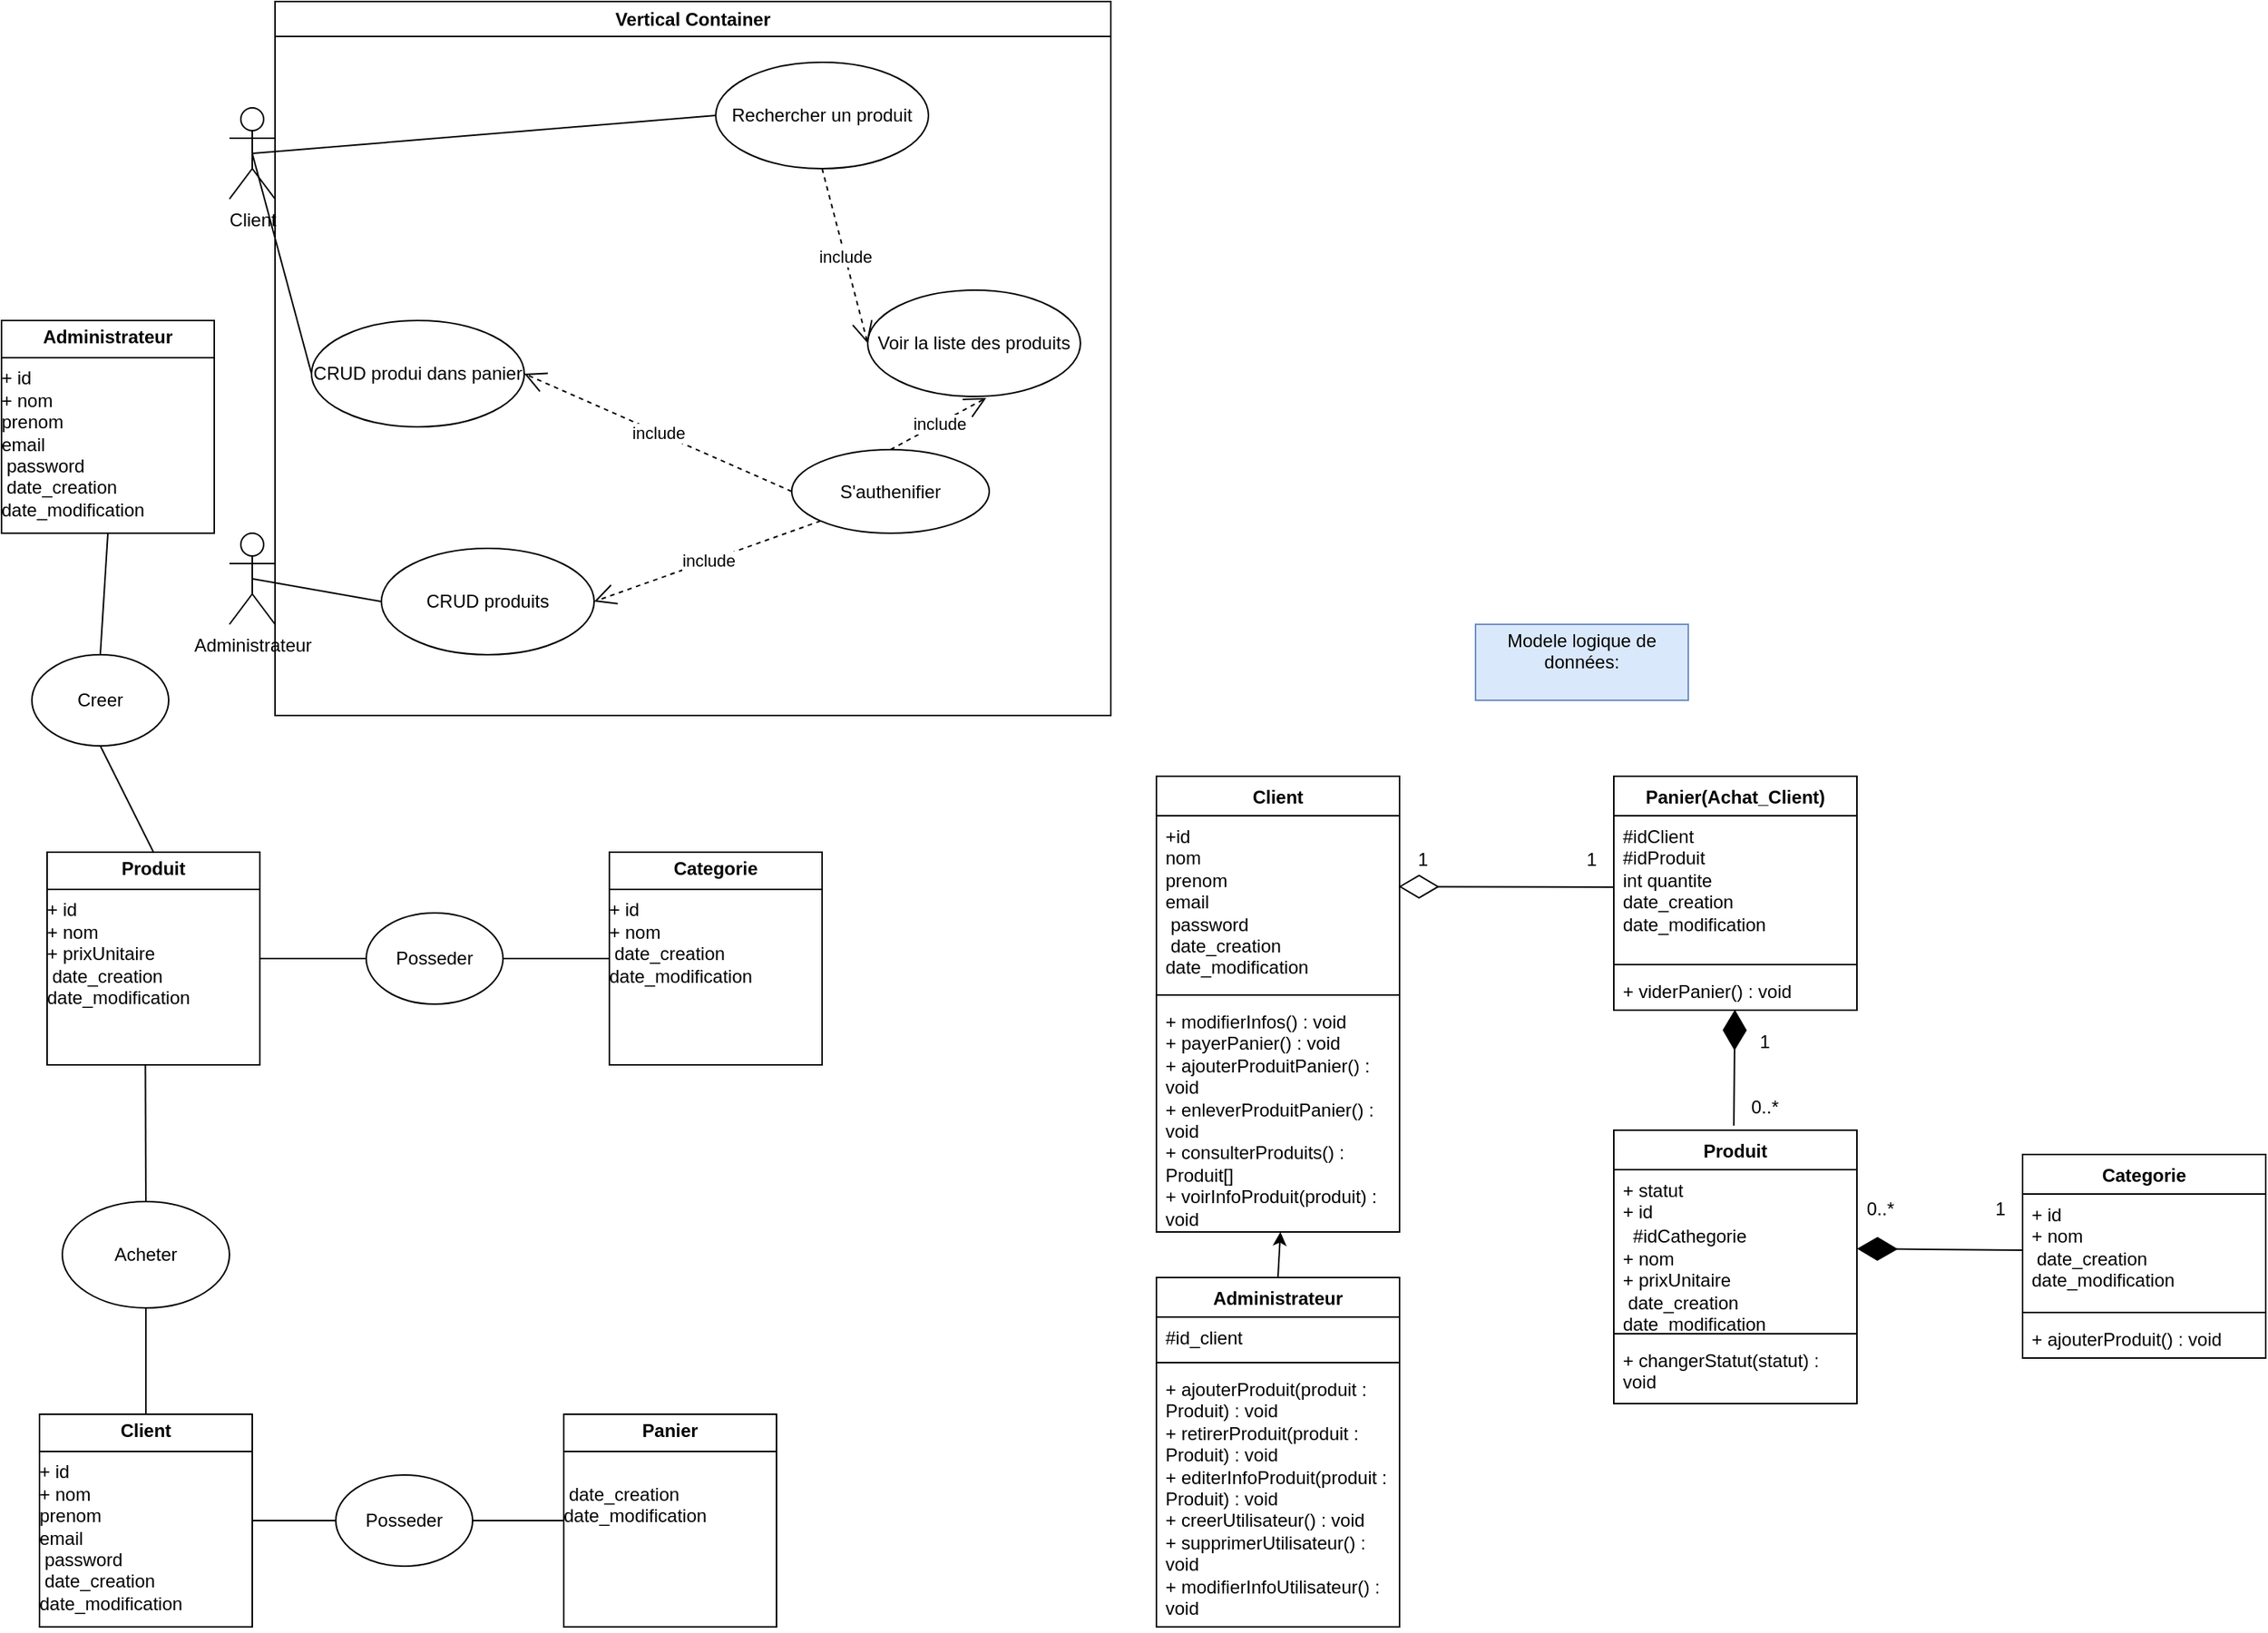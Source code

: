 <mxfile version="24.9.1">
  <diagram name="Page-1" id="p0Ozb_3DRXxr_G7Ml8Eo">
    <mxGraphModel dx="825" dy="517" grid="1" gridSize="10" guides="1" tooltips="1" connect="1" arrows="1" fold="1" page="1" pageScale="1" pageWidth="827" pageHeight="1169" math="0" shadow="0">
      <root>
        <mxCell id="0" />
        <mxCell id="1" parent="0" />
        <mxCell id="y1HGAoa-3OCoPwlX9LuE-11" value="Vertical Container" style="swimlane;whiteSpace=wrap;html=1;" parent="1" vertex="1">
          <mxGeometry x="200" y="30" width="550" height="470" as="geometry" />
        </mxCell>
        <mxCell id="y1HGAoa-3OCoPwlX9LuE-14" value="CRUD produi dans panier" style="ellipse;whiteSpace=wrap;html=1;" parent="y1HGAoa-3OCoPwlX9LuE-11" vertex="1">
          <mxGeometry x="24" y="210" width="140" height="70" as="geometry" />
        </mxCell>
        <mxCell id="y1HGAoa-3OCoPwlX9LuE-15" value="CRUD produits" style="ellipse;whiteSpace=wrap;html=1;" parent="y1HGAoa-3OCoPwlX9LuE-11" vertex="1">
          <mxGeometry x="70" y="360" width="140" height="70" as="geometry" />
        </mxCell>
        <mxCell id="y1HGAoa-3OCoPwlX9LuE-16" value="S&#39;authenifier" style="ellipse;whiteSpace=wrap;html=1;" parent="y1HGAoa-3OCoPwlX9LuE-11" vertex="1">
          <mxGeometry x="340" y="295" width="130" height="55" as="geometry" />
        </mxCell>
        <mxCell id="y1HGAoa-3OCoPwlX9LuE-17" value="Voir la liste des produits" style="ellipse;whiteSpace=wrap;html=1;" parent="y1HGAoa-3OCoPwlX9LuE-11" vertex="1">
          <mxGeometry x="390" y="190" width="140" height="70" as="geometry" />
        </mxCell>
        <mxCell id="y1HGAoa-3OCoPwlX9LuE-23" value="Rechercher un produit" style="ellipse;whiteSpace=wrap;html=1;" parent="y1HGAoa-3OCoPwlX9LuE-11" vertex="1">
          <mxGeometry x="290" y="40" width="140" height="70" as="geometry" />
        </mxCell>
        <mxCell id="y1HGAoa-3OCoPwlX9LuE-27" value="include" style="endArrow=open;endSize=12;dashed=1;html=1;rounded=0;entryX=1;entryY=0.5;entryDx=0;entryDy=0;exitX=0;exitY=0.5;exitDx=0;exitDy=0;" parent="y1HGAoa-3OCoPwlX9LuE-11" source="y1HGAoa-3OCoPwlX9LuE-16" target="y1HGAoa-3OCoPwlX9LuE-14" edge="1">
          <mxGeometry width="160" relative="1" as="geometry">
            <mxPoint x="210" y="330" as="sourcePoint" />
            <mxPoint x="-10" y="230" as="targetPoint" />
          </mxGeometry>
        </mxCell>
        <mxCell id="y1HGAoa-3OCoPwlX9LuE-29" value="include" style="endArrow=open;endSize=12;dashed=1;html=1;rounded=0;exitX=0;exitY=1;exitDx=0;exitDy=0;entryX=1;entryY=0.5;entryDx=0;entryDy=0;" parent="y1HGAoa-3OCoPwlX9LuE-11" source="y1HGAoa-3OCoPwlX9LuE-16" target="y1HGAoa-3OCoPwlX9LuE-15" edge="1">
          <mxGeometry width="160" relative="1" as="geometry">
            <mxPoint x="-140" y="470" as="sourcePoint" />
            <mxPoint x="340" y="430" as="targetPoint" />
          </mxGeometry>
        </mxCell>
        <mxCell id="y1HGAoa-3OCoPwlX9LuE-30" value="include" style="endArrow=open;endSize=12;dashed=1;html=1;rounded=0;entryX=0.557;entryY=1.014;entryDx=0;entryDy=0;exitX=0.5;exitY=0;exitDx=0;exitDy=0;entryPerimeter=0;" parent="y1HGAoa-3OCoPwlX9LuE-11" source="y1HGAoa-3OCoPwlX9LuE-16" target="y1HGAoa-3OCoPwlX9LuE-17" edge="1">
          <mxGeometry width="160" relative="1" as="geometry">
            <mxPoint x="346" y="268" as="sourcePoint" />
            <mxPoint x="170" y="190" as="targetPoint" />
          </mxGeometry>
        </mxCell>
        <mxCell id="y1HGAoa-3OCoPwlX9LuE-31" value="include" style="endArrow=open;endSize=12;dashed=1;html=1;rounded=0;entryX=0;entryY=0.5;entryDx=0;entryDy=0;exitX=0.5;exitY=1;exitDx=0;exitDy=0;" parent="y1HGAoa-3OCoPwlX9LuE-11" source="y1HGAoa-3OCoPwlX9LuE-23" target="y1HGAoa-3OCoPwlX9LuE-17" edge="1">
          <mxGeometry width="160" relative="1" as="geometry">
            <mxPoint x="326" y="208" as="sourcePoint" />
            <mxPoint x="150" y="130" as="targetPoint" />
          </mxGeometry>
        </mxCell>
        <mxCell id="y1HGAoa-3OCoPwlX9LuE-12" value="Client" style="shape=umlActor;verticalLabelPosition=bottom;verticalAlign=top;html=1;outlineConnect=0;" parent="1" vertex="1">
          <mxGeometry x="170" y="100" width="30" height="60" as="geometry" />
        </mxCell>
        <mxCell id="y1HGAoa-3OCoPwlX9LuE-13" value="Administrateur" style="shape=umlActor;verticalLabelPosition=bottom;verticalAlign=top;html=1;outlineConnect=0;" parent="1" vertex="1">
          <mxGeometry x="170" y="380" width="30" height="60" as="geometry" />
        </mxCell>
        <mxCell id="y1HGAoa-3OCoPwlX9LuE-24" value="" style="endArrow=none;html=1;rounded=0;entryX=0.5;entryY=0.5;entryDx=0;entryDy=0;entryPerimeter=0;exitX=0;exitY=0.5;exitDx=0;exitDy=0;" parent="1" source="y1HGAoa-3OCoPwlX9LuE-14" target="y1HGAoa-3OCoPwlX9LuE-12" edge="1">
          <mxGeometry width="50" height="50" relative="1" as="geometry">
            <mxPoint x="100" y="330" as="sourcePoint" />
            <mxPoint x="150" y="280" as="targetPoint" />
          </mxGeometry>
        </mxCell>
        <mxCell id="y1HGAoa-3OCoPwlX9LuE-25" value="" style="endArrow=none;html=1;rounded=0;entryX=0;entryY=0.5;entryDx=0;entryDy=0;exitX=0.5;exitY=0.5;exitDx=0;exitDy=0;exitPerimeter=0;" parent="1" source="y1HGAoa-3OCoPwlX9LuE-13" target="y1HGAoa-3OCoPwlX9LuE-15" edge="1">
          <mxGeometry width="50" height="50" relative="1" as="geometry">
            <mxPoint x="110" y="340" as="sourcePoint" />
            <mxPoint x="160" y="290" as="targetPoint" />
          </mxGeometry>
        </mxCell>
        <mxCell id="y1HGAoa-3OCoPwlX9LuE-26" value="" style="endArrow=none;html=1;rounded=0;entryX=0;entryY=0.5;entryDx=0;entryDy=0;exitX=0.5;exitY=0.5;exitDx=0;exitDy=0;exitPerimeter=0;" parent="1" source="y1HGAoa-3OCoPwlX9LuE-12" target="y1HGAoa-3OCoPwlX9LuE-23" edge="1">
          <mxGeometry width="50" height="50" relative="1" as="geometry">
            <mxPoint x="80" y="320" as="sourcePoint" />
            <mxPoint x="130" y="270" as="targetPoint" />
          </mxGeometry>
        </mxCell>
        <mxCell id="y1HGAoa-3OCoPwlX9LuE-32" value="&lt;p style=&quot;margin:0px;margin-top:4px;text-align:center;&quot;&gt;&lt;b&gt;Produit&lt;/b&gt;&lt;/p&gt;&lt;hr size=&quot;1&quot; style=&quot;border-style:solid;&quot;&gt;&lt;div style=&quot;height:2px;&quot;&gt;+ id&lt;br&gt;+ nom&lt;br&gt;+ prixUnitaire&lt;br&gt;&amp;nbsp;date_creation&lt;br&gt;date_modification&lt;/div&gt;" style="verticalAlign=top;align=left;overflow=fill;html=1;whiteSpace=wrap;" parent="1" vertex="1">
          <mxGeometry x="50" y="590" width="140" height="140" as="geometry" />
        </mxCell>
        <mxCell id="y1HGAoa-3OCoPwlX9LuE-33" value="&lt;p style=&quot;margin:0px;margin-top:4px;text-align:center;&quot;&gt;&lt;b&gt;Administrateur&lt;/b&gt;&lt;/p&gt;&lt;hr size=&quot;1&quot; style=&quot;border-style:solid;&quot;&gt;&lt;div style=&quot;height:2px;&quot;&gt;+ id&lt;br&gt;+ nom&lt;br&gt;prenom&lt;br&gt;email&lt;br&gt;&amp;nbsp;password&lt;br&gt;&amp;nbsp;date_creation&lt;br&gt;date_modification&lt;/div&gt;" style="verticalAlign=top;align=left;overflow=fill;html=1;whiteSpace=wrap;" parent="1" vertex="1">
          <mxGeometry x="20" y="240" width="140" height="140" as="geometry" />
        </mxCell>
        <mxCell id="y1HGAoa-3OCoPwlX9LuE-34" value="&lt;p style=&quot;margin:0px;margin-top:4px;text-align:center;&quot;&gt;&lt;b&gt;Client&lt;/b&gt;&lt;/p&gt;&lt;hr size=&quot;1&quot; style=&quot;border-style:solid;&quot;&gt;&lt;div style=&quot;height:2px;&quot;&gt;+ id&lt;br&gt;+ nom&lt;br&gt;prenom&lt;br&gt;email&lt;br&gt;&amp;nbsp;password&lt;br&gt;&amp;nbsp;date_creation&lt;br&gt;date_modification&lt;/div&gt;" style="verticalAlign=top;align=left;overflow=fill;html=1;whiteSpace=wrap;" parent="1" vertex="1">
          <mxGeometry x="45" y="960" width="140" height="140" as="geometry" />
        </mxCell>
        <mxCell id="y1HGAoa-3OCoPwlX9LuE-35" value="&lt;p style=&quot;margin:0px;margin-top:4px;text-align:center;&quot;&gt;&lt;b&gt;Panier&lt;/b&gt;&lt;/p&gt;&lt;hr size=&quot;1&quot; style=&quot;border-style:solid;&quot;&gt;&lt;div style=&quot;height:2px;&quot;&gt;&lt;br&gt;&amp;nbsp;date_creation&lt;br&gt;date_modification&lt;/div&gt;" style="verticalAlign=top;align=left;overflow=fill;html=1;whiteSpace=wrap;" parent="1" vertex="1">
          <mxGeometry x="390" y="960" width="140" height="140" as="geometry" />
        </mxCell>
        <mxCell id="y1HGAoa-3OCoPwlX9LuE-36" value="&lt;p style=&quot;margin:0px;margin-top:4px;text-align:center;&quot;&gt;&lt;b&gt;Categorie&lt;/b&gt;&lt;/p&gt;&lt;hr size=&quot;1&quot; style=&quot;border-style:solid;&quot;&gt;&lt;div style=&quot;height:2px;&quot;&gt;+ id&lt;br&gt;+ nom&lt;br&gt;&amp;nbsp;date_creation&lt;br&gt;date_modification&lt;/div&gt;" style="verticalAlign=top;align=left;overflow=fill;html=1;whiteSpace=wrap;" parent="1" vertex="1">
          <mxGeometry x="420" y="590" width="140" height="140" as="geometry" />
        </mxCell>
        <mxCell id="y1HGAoa-3OCoPwlX9LuE-37" value="Acheter" style="ellipse;whiteSpace=wrap;html=1;" parent="1" vertex="1">
          <mxGeometry x="60" y="820" width="110" height="70" as="geometry" />
        </mxCell>
        <mxCell id="y1HGAoa-3OCoPwlX9LuE-38" value="" style="endArrow=none;html=1;rounded=0;entryX=0.5;entryY=1;entryDx=0;entryDy=0;exitX=0.5;exitY=0;exitDx=0;exitDy=0;" parent="1" source="y1HGAoa-3OCoPwlX9LuE-34" target="y1HGAoa-3OCoPwlX9LuE-37" edge="1">
          <mxGeometry width="50" height="50" relative="1" as="geometry">
            <mxPoint x="80" y="980" as="sourcePoint" />
            <mxPoint x="130" y="930" as="targetPoint" />
          </mxGeometry>
        </mxCell>
        <mxCell id="y1HGAoa-3OCoPwlX9LuE-39" value="" style="endArrow=none;html=1;rounded=0;entryX=0.462;entryY=1.001;entryDx=0;entryDy=0;entryPerimeter=0;exitX=0.5;exitY=0;exitDx=0;exitDy=0;" parent="1" source="y1HGAoa-3OCoPwlX9LuE-37" target="y1HGAoa-3OCoPwlX9LuE-32" edge="1">
          <mxGeometry width="50" height="50" relative="1" as="geometry">
            <mxPoint x="60" y="800" as="sourcePoint" />
            <mxPoint x="110" y="750" as="targetPoint" />
          </mxGeometry>
        </mxCell>
        <mxCell id="y1HGAoa-3OCoPwlX9LuE-40" value="Posseder" style="ellipse;whiteSpace=wrap;html=1;" parent="1" vertex="1">
          <mxGeometry x="260" y="630" width="90" height="60" as="geometry" />
        </mxCell>
        <mxCell id="y1HGAoa-3OCoPwlX9LuE-41" value="" style="endArrow=none;html=1;rounded=0;entryX=1;entryY=0.5;entryDx=0;entryDy=0;exitX=0;exitY=0.5;exitDx=0;exitDy=0;" parent="1" source="y1HGAoa-3OCoPwlX9LuE-40" target="y1HGAoa-3OCoPwlX9LuE-32" edge="1">
          <mxGeometry width="50" height="50" relative="1" as="geometry">
            <mxPoint x="240" y="820" as="sourcePoint" />
            <mxPoint x="240" y="730" as="targetPoint" />
          </mxGeometry>
        </mxCell>
        <mxCell id="y1HGAoa-3OCoPwlX9LuE-42" value="" style="endArrow=none;html=1;rounded=0;entryX=0;entryY=0.5;entryDx=0;entryDy=0;exitX=1;exitY=0.5;exitDx=0;exitDy=0;" parent="1" source="y1HGAoa-3OCoPwlX9LuE-40" target="y1HGAoa-3OCoPwlX9LuE-36" edge="1">
          <mxGeometry width="50" height="50" relative="1" as="geometry">
            <mxPoint x="440" y="780" as="sourcePoint" />
            <mxPoint x="370" y="780" as="targetPoint" />
          </mxGeometry>
        </mxCell>
        <mxCell id="y1HGAoa-3OCoPwlX9LuE-43" value="Posseder" style="ellipse;whiteSpace=wrap;html=1;" parent="1" vertex="1">
          <mxGeometry x="240" y="1000" width="90" height="60" as="geometry" />
        </mxCell>
        <mxCell id="y1HGAoa-3OCoPwlX9LuE-45" value="" style="endArrow=none;html=1;rounded=0;exitX=0;exitY=0.5;exitDx=0;exitDy=0;entryX=1;entryY=0.5;entryDx=0;entryDy=0;" parent="1" source="y1HGAoa-3OCoPwlX9LuE-43" target="y1HGAoa-3OCoPwlX9LuE-34" edge="1">
          <mxGeometry width="50" height="50" relative="1" as="geometry">
            <mxPoint x="240" y="1010" as="sourcePoint" />
            <mxPoint x="290" y="960" as="targetPoint" />
          </mxGeometry>
        </mxCell>
        <mxCell id="y1HGAoa-3OCoPwlX9LuE-46" value="" style="endArrow=none;html=1;rounded=0;exitX=0;exitY=0.5;exitDx=0;exitDy=0;entryX=1;entryY=0.5;entryDx=0;entryDy=0;" parent="1" source="y1HGAoa-3OCoPwlX9LuE-35" target="y1HGAoa-3OCoPwlX9LuE-43" edge="1">
          <mxGeometry width="50" height="50" relative="1" as="geometry">
            <mxPoint x="365" y="1110" as="sourcePoint" />
            <mxPoint x="310" y="1110" as="targetPoint" />
          </mxGeometry>
        </mxCell>
        <mxCell id="y1HGAoa-3OCoPwlX9LuE-47" value="Creer" style="ellipse;whiteSpace=wrap;html=1;" parent="1" vertex="1">
          <mxGeometry x="40" y="460" width="90" height="60" as="geometry" />
        </mxCell>
        <mxCell id="y1HGAoa-3OCoPwlX9LuE-48" value="" style="endArrow=none;html=1;rounded=0;entryX=0.5;entryY=1;entryDx=0;entryDy=0;exitX=0.5;exitY=0;exitDx=0;exitDy=0;" parent="1" source="y1HGAoa-3OCoPwlX9LuE-32" target="y1HGAoa-3OCoPwlX9LuE-47" edge="1">
          <mxGeometry width="50" height="50" relative="1" as="geometry">
            <mxPoint x="-10" y="590" as="sourcePoint" />
            <mxPoint x="40" y="540" as="targetPoint" />
          </mxGeometry>
        </mxCell>
        <mxCell id="y1HGAoa-3OCoPwlX9LuE-49" value="" style="endArrow=none;html=1;rounded=0;entryX=0.5;entryY=1;entryDx=0;entryDy=0;exitX=0.5;exitY=0;exitDx=0;exitDy=0;" parent="1" source="y1HGAoa-3OCoPwlX9LuE-47" target="y1HGAoa-3OCoPwlX9LuE-33" edge="1">
          <mxGeometry width="50" height="50" relative="1" as="geometry">
            <mxPoint x="40" y="460" as="sourcePoint" />
            <mxPoint x="5" y="390" as="targetPoint" />
          </mxGeometry>
        </mxCell>
        <mxCell id="y1HGAoa-3OCoPwlX9LuE-54" value="Modele logique de données:&lt;div&gt;&lt;br&gt;&lt;/div&gt;" style="text;html=1;align=center;verticalAlign=middle;whiteSpace=wrap;rounded=0;fillColor=#dae8fc;strokeColor=#6c8ebf;" parent="1" vertex="1">
          <mxGeometry x="990" y="440" width="140" height="50" as="geometry" />
        </mxCell>
        <mxCell id="sNrh_66H2Kv-5NPLI54a-1" value="Administrateur" style="swimlane;fontStyle=1;align=center;verticalAlign=top;childLayout=stackLayout;horizontal=1;startSize=26;horizontalStack=0;resizeParent=1;resizeParentMax=0;resizeLast=0;collapsible=1;marginBottom=0;whiteSpace=wrap;html=1;" vertex="1" parent="1">
          <mxGeometry x="780" y="870" width="160" height="230" as="geometry" />
        </mxCell>
        <mxCell id="sNrh_66H2Kv-5NPLI54a-2" value="#id_client" style="text;strokeColor=none;fillColor=none;align=left;verticalAlign=top;spacingLeft=4;spacingRight=4;overflow=hidden;rotatable=0;points=[[0,0.5],[1,0.5]];portConstraint=eastwest;whiteSpace=wrap;html=1;" vertex="1" parent="sNrh_66H2Kv-5NPLI54a-1">
          <mxGeometry y="26" width="160" height="26" as="geometry" />
        </mxCell>
        <mxCell id="sNrh_66H2Kv-5NPLI54a-3" value="" style="line;strokeWidth=1;fillColor=none;align=left;verticalAlign=middle;spacingTop=-1;spacingLeft=3;spacingRight=3;rotatable=0;labelPosition=right;points=[];portConstraint=eastwest;strokeColor=inherit;" vertex="1" parent="sNrh_66H2Kv-5NPLI54a-1">
          <mxGeometry y="52" width="160" height="8" as="geometry" />
        </mxCell>
        <mxCell id="sNrh_66H2Kv-5NPLI54a-4" value="+ ajouterProduit(produit : Produit) : void&lt;div&gt;+ retirerProduit(produit : Produit) : void&lt;/div&gt;&lt;div&gt;+ editerInfoProduit(produit : Produit) : void&lt;/div&gt;&lt;div&gt;+ creerUtilisateur() : void&lt;/div&gt;&lt;div&gt;+ supprimerUtilisateur() : void&lt;/div&gt;&lt;div&gt;+ modifierInfoUtilisateur() : void&lt;br&gt;&lt;div&gt;&lt;br&gt;&lt;div&gt;&lt;br&gt;&lt;/div&gt;&lt;/div&gt;&lt;/div&gt;" style="text;strokeColor=none;fillColor=none;align=left;verticalAlign=top;spacingLeft=4;spacingRight=4;overflow=hidden;rotatable=0;points=[[0,0.5],[1,0.5]];portConstraint=eastwest;whiteSpace=wrap;html=1;" vertex="1" parent="sNrh_66H2Kv-5NPLI54a-1">
          <mxGeometry y="60" width="160" height="170" as="geometry" />
        </mxCell>
        <mxCell id="sNrh_66H2Kv-5NPLI54a-11" value="Client&lt;div&gt;&lt;br&gt;&lt;/div&gt;" style="swimlane;fontStyle=1;align=center;verticalAlign=top;childLayout=stackLayout;horizontal=1;startSize=26;horizontalStack=0;resizeParent=1;resizeParentMax=0;resizeLast=0;collapsible=1;marginBottom=0;whiteSpace=wrap;html=1;" vertex="1" parent="1">
          <mxGeometry x="780" y="540" width="160" height="300" as="geometry" />
        </mxCell>
        <mxCell id="sNrh_66H2Kv-5NPLI54a-12" value="+id&lt;br&gt;nom&lt;br&gt;prenom&lt;br&gt;email&lt;br&gt;&amp;nbsp;password&lt;br&gt;&amp;nbsp;date_creation&lt;br&gt;date_modification&lt;div&gt;&lt;br&gt;&lt;/div&gt;" style="text;strokeColor=none;fillColor=none;align=left;verticalAlign=top;spacingLeft=4;spacingRight=4;overflow=hidden;rotatable=0;points=[[0,0.5],[1,0.5]];portConstraint=eastwest;whiteSpace=wrap;html=1;" vertex="1" parent="sNrh_66H2Kv-5NPLI54a-11">
          <mxGeometry y="26" width="160" height="114" as="geometry" />
        </mxCell>
        <mxCell id="sNrh_66H2Kv-5NPLI54a-13" value="" style="line;strokeWidth=1;fillColor=none;align=left;verticalAlign=middle;spacingTop=-1;spacingLeft=3;spacingRight=3;rotatable=0;labelPosition=right;points=[];portConstraint=eastwest;strokeColor=inherit;" vertex="1" parent="sNrh_66H2Kv-5NPLI54a-11">
          <mxGeometry y="140" width="160" height="8" as="geometry" />
        </mxCell>
        <mxCell id="sNrh_66H2Kv-5NPLI54a-14" value="+ modifierInfos() : void&lt;div&gt;+ payerPanier() : void&lt;/div&gt;&lt;div&gt;+ ajouterProduitPanier() : void&lt;/div&gt;&lt;div&gt;+ enleverProduitPanier() : void&lt;/div&gt;&lt;div&gt;+ consulterProduits() : Produit[]&lt;/div&gt;&lt;div&gt;+ voirInfoProduit(produit) : void&lt;/div&gt;" style="text;strokeColor=none;fillColor=none;align=left;verticalAlign=top;spacingLeft=4;spacingRight=4;overflow=hidden;rotatable=0;points=[[0,0.5],[1,0.5]];portConstraint=eastwest;whiteSpace=wrap;html=1;" vertex="1" parent="sNrh_66H2Kv-5NPLI54a-11">
          <mxGeometry y="148" width="160" height="152" as="geometry" />
        </mxCell>
        <mxCell id="sNrh_66H2Kv-5NPLI54a-15" value="Categorie" style="swimlane;fontStyle=1;align=center;verticalAlign=top;childLayout=stackLayout;horizontal=1;startSize=26;horizontalStack=0;resizeParent=1;resizeParentMax=0;resizeLast=0;collapsible=1;marginBottom=0;whiteSpace=wrap;html=1;" vertex="1" parent="1">
          <mxGeometry x="1350" y="789" width="160" height="134" as="geometry" />
        </mxCell>
        <mxCell id="sNrh_66H2Kv-5NPLI54a-16" value="+ id&lt;br&gt;+ nom&lt;br&gt;&amp;nbsp;date_creation&lt;br&gt;date_modification" style="text;strokeColor=none;fillColor=none;align=left;verticalAlign=top;spacingLeft=4;spacingRight=4;overflow=hidden;rotatable=0;points=[[0,0.5],[1,0.5]];portConstraint=eastwest;whiteSpace=wrap;html=1;" vertex="1" parent="sNrh_66H2Kv-5NPLI54a-15">
          <mxGeometry y="26" width="160" height="74" as="geometry" />
        </mxCell>
        <mxCell id="sNrh_66H2Kv-5NPLI54a-17" value="" style="line;strokeWidth=1;fillColor=none;align=left;verticalAlign=middle;spacingTop=-1;spacingLeft=3;spacingRight=3;rotatable=0;labelPosition=right;points=[];portConstraint=eastwest;strokeColor=inherit;" vertex="1" parent="sNrh_66H2Kv-5NPLI54a-15">
          <mxGeometry y="100" width="160" height="8" as="geometry" />
        </mxCell>
        <mxCell id="sNrh_66H2Kv-5NPLI54a-18" value="+ ajouterProduit() : void" style="text;strokeColor=none;fillColor=none;align=left;verticalAlign=top;spacingLeft=4;spacingRight=4;overflow=hidden;rotatable=0;points=[[0,0.5],[1,0.5]];portConstraint=eastwest;whiteSpace=wrap;html=1;" vertex="1" parent="sNrh_66H2Kv-5NPLI54a-15">
          <mxGeometry y="108" width="160" height="26" as="geometry" />
        </mxCell>
        <mxCell id="sNrh_66H2Kv-5NPLI54a-19" value="Panier(Achat_Client)" style="swimlane;fontStyle=1;align=center;verticalAlign=top;childLayout=stackLayout;horizontal=1;startSize=26;horizontalStack=0;resizeParent=1;resizeParentMax=0;resizeLast=0;collapsible=1;marginBottom=0;whiteSpace=wrap;html=1;" vertex="1" parent="1">
          <mxGeometry x="1081" y="540" width="160" height="154" as="geometry" />
        </mxCell>
        <mxCell id="sNrh_66H2Kv-5NPLI54a-20" value="&lt;div&gt;#idClient&lt;/div&gt;&lt;div&gt;#idProduit&lt;br&gt;int quantite&lt;/div&gt;date_creation&lt;br&gt;date_modification" style="text;strokeColor=none;fillColor=none;align=left;verticalAlign=top;spacingLeft=4;spacingRight=4;overflow=hidden;rotatable=0;points=[[0,0.5],[1,0.5]];portConstraint=eastwest;whiteSpace=wrap;html=1;" vertex="1" parent="sNrh_66H2Kv-5NPLI54a-19">
          <mxGeometry y="26" width="160" height="94" as="geometry" />
        </mxCell>
        <mxCell id="sNrh_66H2Kv-5NPLI54a-21" value="" style="line;strokeWidth=1;fillColor=none;align=left;verticalAlign=middle;spacingTop=-1;spacingLeft=3;spacingRight=3;rotatable=0;labelPosition=right;points=[];portConstraint=eastwest;strokeColor=inherit;" vertex="1" parent="sNrh_66H2Kv-5NPLI54a-19">
          <mxGeometry y="120" width="160" height="8" as="geometry" />
        </mxCell>
        <mxCell id="sNrh_66H2Kv-5NPLI54a-22" value="+ viderPanier() : void" style="text;strokeColor=none;fillColor=none;align=left;verticalAlign=top;spacingLeft=4;spacingRight=4;overflow=hidden;rotatable=0;points=[[0,0.5],[1,0.5]];portConstraint=eastwest;whiteSpace=wrap;html=1;" vertex="1" parent="sNrh_66H2Kv-5NPLI54a-19">
          <mxGeometry y="128" width="160" height="26" as="geometry" />
        </mxCell>
        <mxCell id="sNrh_66H2Kv-5NPLI54a-23" value="Produit" style="swimlane;fontStyle=1;align=center;verticalAlign=top;childLayout=stackLayout;horizontal=1;startSize=26;horizontalStack=0;resizeParent=1;resizeParentMax=0;resizeLast=0;collapsible=1;marginBottom=0;whiteSpace=wrap;html=1;" vertex="1" parent="1">
          <mxGeometry x="1081" y="773" width="160" height="180" as="geometry" />
        </mxCell>
        <mxCell id="sNrh_66H2Kv-5NPLI54a-24" value="&lt;div style=&quot;height: 2px;&quot;&gt;+ statut&lt;/div&gt;&lt;div style=&quot;height: 2px;&quot;&gt;&lt;br&gt;&lt;/div&gt;&lt;div style=&quot;height: 2px;&quot;&gt;&lt;br&gt;&lt;/div&gt;&lt;div style=&quot;height: 2px;&quot;&gt;&lt;br&gt;&lt;/div&gt;&lt;div style=&quot;height: 2px;&quot;&gt;&lt;br&gt;&lt;/div&gt;&lt;div style=&quot;height: 2px;&quot;&gt;&lt;br&gt;&lt;/div&gt;&lt;div style=&quot;height: 2px;&quot;&gt;&lt;br&gt;&lt;/div&gt;&lt;div style=&quot;height: 2px;&quot;&gt;+ id&lt;/div&gt;&lt;div style=&quot;height: 2px;&quot;&gt;&lt;br&gt;&amp;nbsp; #idCathegorie&lt;br&gt;+ nom&lt;br&gt;+ prixUnitaire&lt;br&gt;&amp;nbsp;date_creation&lt;br&gt;date_modification&lt;/div&gt;" style="text;strokeColor=none;fillColor=none;align=left;verticalAlign=top;spacingLeft=4;spacingRight=4;overflow=hidden;rotatable=0;points=[[0,0.5],[1,0.5]];portConstraint=eastwest;whiteSpace=wrap;html=1;" vertex="1" parent="sNrh_66H2Kv-5NPLI54a-23">
          <mxGeometry y="26" width="160" height="104" as="geometry" />
        </mxCell>
        <mxCell id="sNrh_66H2Kv-5NPLI54a-25" value="" style="line;strokeWidth=1;fillColor=none;align=left;verticalAlign=middle;spacingTop=-1;spacingLeft=3;spacingRight=3;rotatable=0;labelPosition=right;points=[];portConstraint=eastwest;strokeColor=inherit;" vertex="1" parent="sNrh_66H2Kv-5NPLI54a-23">
          <mxGeometry y="130" width="160" height="8" as="geometry" />
        </mxCell>
        <mxCell id="sNrh_66H2Kv-5NPLI54a-26" value="+ changerStatut(statut) : void&amp;nbsp;" style="text;strokeColor=none;fillColor=none;align=left;verticalAlign=top;spacingLeft=4;spacingRight=4;overflow=hidden;rotatable=0;points=[[0,0.5],[1,0.5]];portConstraint=eastwest;whiteSpace=wrap;html=1;" vertex="1" parent="sNrh_66H2Kv-5NPLI54a-23">
          <mxGeometry y="138" width="160" height="42" as="geometry" />
        </mxCell>
        <mxCell id="sNrh_66H2Kv-5NPLI54a-27" value="" style="endArrow=classic;html=1;rounded=0;exitX=0.5;exitY=0;exitDx=0;exitDy=0;entryX=0.51;entryY=1;entryDx=0;entryDy=0;entryPerimeter=0;" edge="1" parent="1" source="sNrh_66H2Kv-5NPLI54a-1" target="sNrh_66H2Kv-5NPLI54a-14">
          <mxGeometry width="50" height="50" relative="1" as="geometry">
            <mxPoint x="950" y="680" as="sourcePoint" />
            <mxPoint x="859" y="745" as="targetPoint" />
          </mxGeometry>
        </mxCell>
        <mxCell id="sNrh_66H2Kv-5NPLI54a-29" value="" style="endArrow=diamondThin;endFill=0;endSize=24;html=1;rounded=0;exitX=0;exitY=0.5;exitDx=0;exitDy=0;entryX=0.996;entryY=0.409;entryDx=0;entryDy=0;entryPerimeter=0;" edge="1" parent="1" source="sNrh_66H2Kv-5NPLI54a-20" target="sNrh_66H2Kv-5NPLI54a-12">
          <mxGeometry width="160" relative="1" as="geometry">
            <mxPoint x="970" y="714" as="sourcePoint" />
            <mxPoint x="1130" y="714" as="targetPoint" />
          </mxGeometry>
        </mxCell>
        <mxCell id="sNrh_66H2Kv-5NPLI54a-32" value="1" style="text;html=1;align=center;verticalAlign=middle;resizable=0;points=[];autosize=1;strokeColor=none;fillColor=none;" vertex="1" parent="1">
          <mxGeometry x="1051" y="580" width="30" height="30" as="geometry" />
        </mxCell>
        <mxCell id="sNrh_66H2Kv-5NPLI54a-33" value="1" style="text;html=1;align=center;verticalAlign=middle;resizable=0;points=[];autosize=1;strokeColor=none;fillColor=none;" vertex="1" parent="1">
          <mxGeometry x="940" y="580" width="30" height="30" as="geometry" />
        </mxCell>
        <mxCell id="sNrh_66H2Kv-5NPLI54a-35" value="" style="endArrow=diamondThin;endFill=1;endSize=24;html=1;rounded=0;entryX=1;entryY=0.5;entryDx=0;entryDy=0;exitX=0;exitY=0.5;exitDx=0;exitDy=0;" edge="1" parent="1" source="sNrh_66H2Kv-5NPLI54a-16" target="sNrh_66H2Kv-5NPLI54a-24">
          <mxGeometry width="160" relative="1" as="geometry">
            <mxPoint x="1280" y="720" as="sourcePoint" />
            <mxPoint x="1440" y="720" as="targetPoint" />
          </mxGeometry>
        </mxCell>
        <mxCell id="sNrh_66H2Kv-5NPLI54a-36" value="0..*" style="text;html=1;align=center;verticalAlign=middle;resizable=0;points=[];autosize=1;strokeColor=none;fillColor=none;" vertex="1" parent="1">
          <mxGeometry x="1236" y="810" width="40" height="30" as="geometry" />
        </mxCell>
        <mxCell id="sNrh_66H2Kv-5NPLI54a-37" value="1" style="text;html=1;align=center;verticalAlign=middle;resizable=0;points=[];autosize=1;strokeColor=none;fillColor=none;" vertex="1" parent="1">
          <mxGeometry x="1320" y="810" width="30" height="30" as="geometry" />
        </mxCell>
        <mxCell id="sNrh_66H2Kv-5NPLI54a-38" value="" style="endArrow=diamondThin;endFill=1;endSize=24;html=1;rounded=0;entryX=0.498;entryY=0.987;entryDx=0;entryDy=0;entryPerimeter=0;" edge="1" parent="1" target="sNrh_66H2Kv-5NPLI54a-22">
          <mxGeometry width="160" relative="1" as="geometry">
            <mxPoint x="1160" y="770" as="sourcePoint" />
            <mxPoint x="1150" y="714" as="targetPoint" />
          </mxGeometry>
        </mxCell>
        <mxCell id="sNrh_66H2Kv-5NPLI54a-39" value="0..*" style="text;html=1;align=center;verticalAlign=middle;resizable=0;points=[];autosize=1;strokeColor=none;fillColor=none;" vertex="1" parent="1">
          <mxGeometry x="1160" y="743" width="40" height="30" as="geometry" />
        </mxCell>
        <mxCell id="sNrh_66H2Kv-5NPLI54a-40" value="1" style="text;html=1;align=center;verticalAlign=middle;resizable=0;points=[];autosize=1;strokeColor=none;fillColor=none;" vertex="1" parent="1">
          <mxGeometry x="1165" y="700" width="30" height="30" as="geometry" />
        </mxCell>
      </root>
    </mxGraphModel>
  </diagram>
</mxfile>
